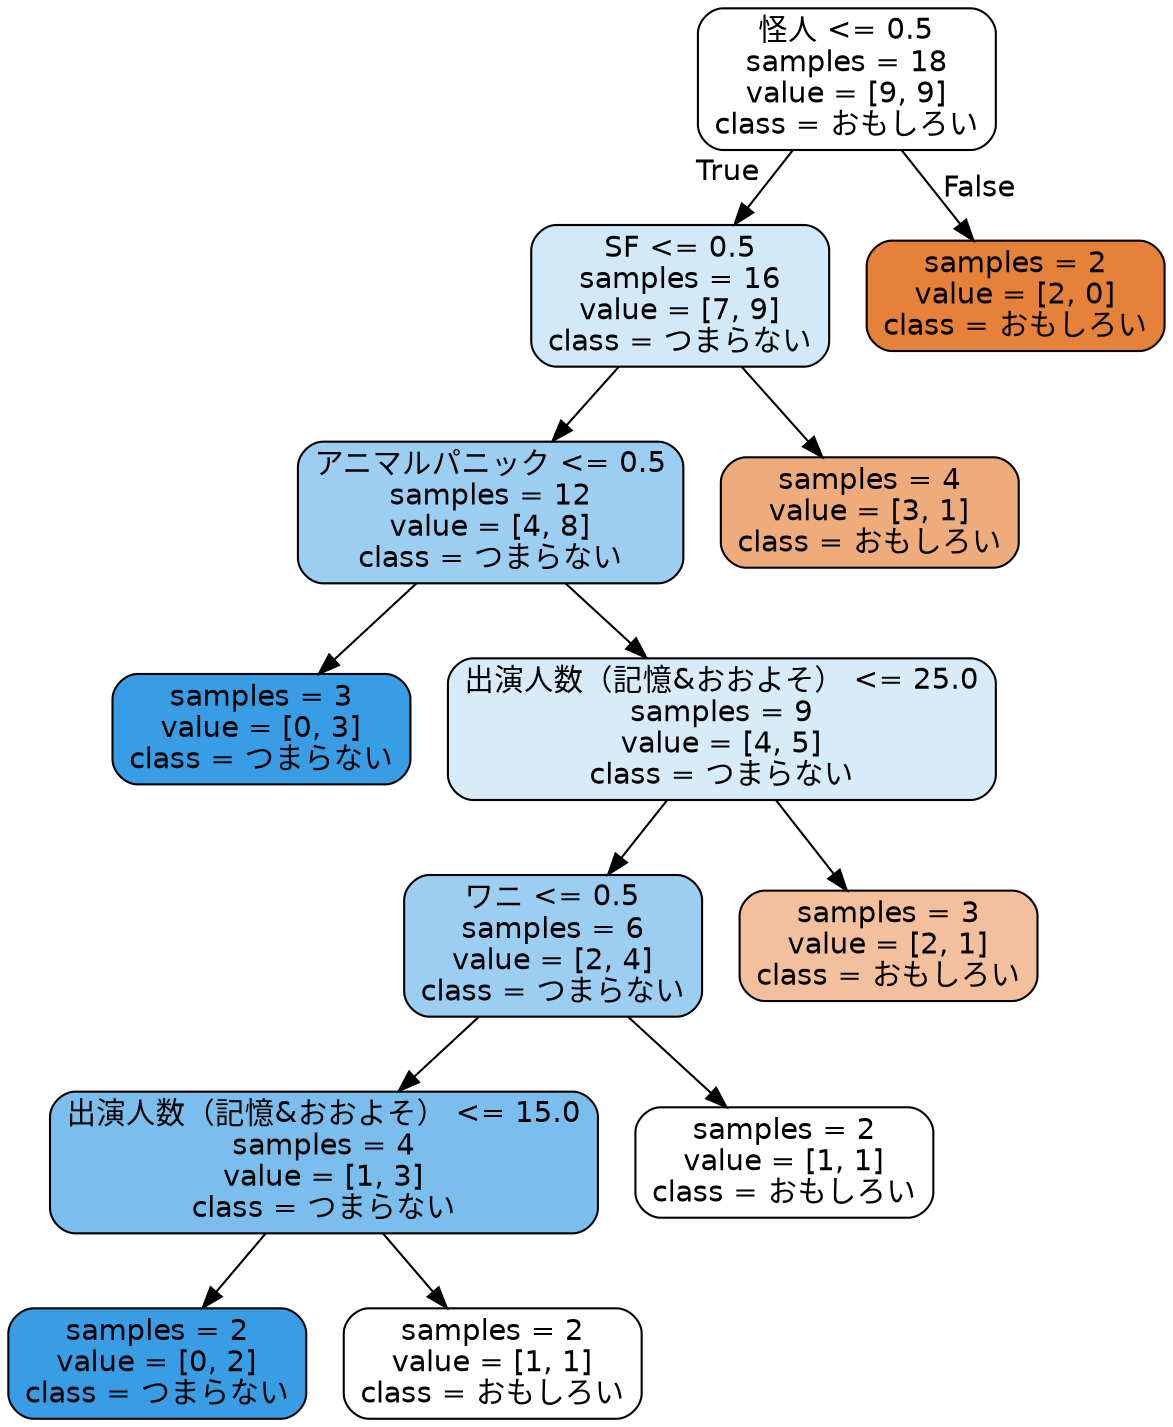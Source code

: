 digraph Tree {
node [shape=box, style="filled, rounded", color="black", fontname=helvetica] ;
edge [fontname=helvetica] ;
0 [label="怪人 <= 0.5\nsamples = 18\nvalue = [9, 9]\nclass = おもしろい", fillcolor="#e5813900"] ;
1 [label="SF <= 0.5\nsamples = 16\nvalue = [7, 9]\nclass = つまらない", fillcolor="#399de539"] ;
0 -> 1 [labeldistance=2.5, labelangle=45, headlabel="True"] ;
2 [label="アニマルパニック <= 0.5\nsamples = 12\nvalue = [4, 8]\nclass = つまらない", fillcolor="#399de57f"] ;
1 -> 2 ;
3 [label="samples = 3\nvalue = [0, 3]\nclass = つまらない", fillcolor="#399de5ff"] ;
2 -> 3 ;
4 [label="出演人数（記憶&おおよそ） <= 25.0\nsamples = 9\nvalue = [4, 5]\nclass = つまらない", fillcolor="#399de533"] ;
2 -> 4 ;
5 [label="ワニ <= 0.5\nsamples = 6\nvalue = [2, 4]\nclass = つまらない", fillcolor="#399de57f"] ;
4 -> 5 ;
6 [label="出演人数（記憶&おおよそ） <= 15.0\nsamples = 4\nvalue = [1, 3]\nclass = つまらない", fillcolor="#399de5aa"] ;
5 -> 6 ;
7 [label="samples = 2\nvalue = [0, 2]\nclass = つまらない", fillcolor="#399de5ff"] ;
6 -> 7 ;
8 [label="samples = 2\nvalue = [1, 1]\nclass = おもしろい", fillcolor="#e5813900"] ;
6 -> 8 ;
9 [label="samples = 2\nvalue = [1, 1]\nclass = おもしろい", fillcolor="#e5813900"] ;
5 -> 9 ;
10 [label="samples = 3\nvalue = [2, 1]\nclass = おもしろい", fillcolor="#e581397f"] ;
4 -> 10 ;
11 [label="samples = 4\nvalue = [3, 1]\nclass = おもしろい", fillcolor="#e58139aa"] ;
1 -> 11 ;
12 [label="samples = 2\nvalue = [2, 0]\nclass = おもしろい", fillcolor="#e58139ff"] ;
0 -> 12 [labeldistance=2.5, labelangle=-45, headlabel="False"] ;
}